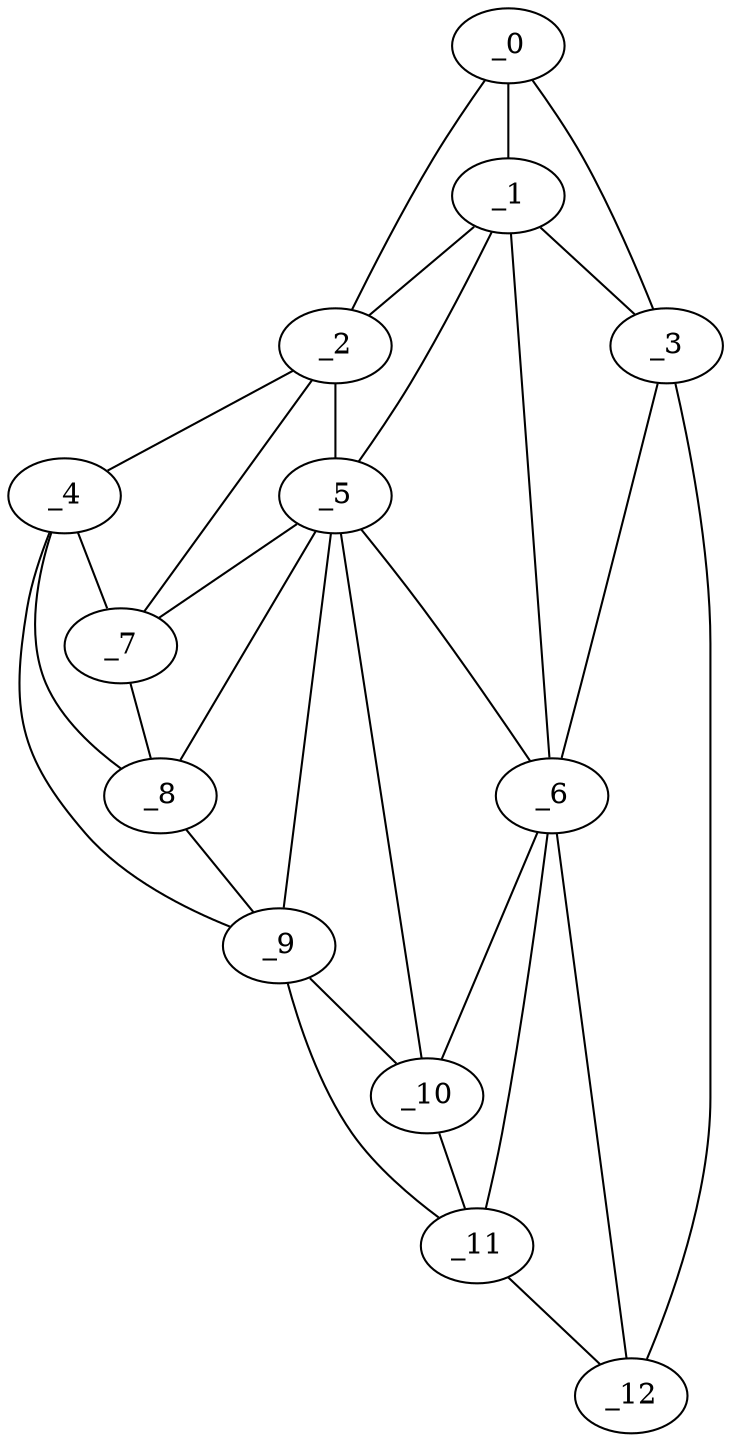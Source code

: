 graph "obj41__75.gxl" {
	_0	 [x=20,
		y=70];
	_1	 [x=33,
		y=65];
	_0 -- _1	 [valence=2];
	_2	 [x=36,
		y=7];
	_0 -- _2	 [valence=1];
	_3	 [x=39,
		y=125];
	_0 -- _3	 [valence=1];
	_1 -- _2	 [valence=2];
	_1 -- _3	 [valence=1];
	_5	 [x=75,
		y=36];
	_1 -- _5	 [valence=2];
	_6	 [x=75,
		y=73];
	_1 -- _6	 [valence=2];
	_4	 [x=73,
		y=6];
	_2 -- _4	 [valence=1];
	_2 -- _5	 [valence=1];
	_7	 [x=76,
		y=25];
	_2 -- _7	 [valence=1];
	_3 -- _6	 [valence=1];
	_12	 [x=110,
		y=118];
	_3 -- _12	 [valence=1];
	_4 -- _7	 [valence=1];
	_8	 [x=82,
		y=28];
	_4 -- _8	 [valence=2];
	_9	 [x=91,
		y=36];
	_4 -- _9	 [valence=1];
	_5 -- _6	 [valence=2];
	_5 -- _7	 [valence=2];
	_5 -- _8	 [valence=1];
	_5 -- _9	 [valence=1];
	_10	 [x=93,
		y=67];
	_5 -- _10	 [valence=2];
	_6 -- _10	 [valence=2];
	_11	 [x=110,
		y=86];
	_6 -- _11	 [valence=1];
	_6 -- _12	 [valence=2];
	_7 -- _8	 [valence=2];
	_8 -- _9	 [valence=1];
	_9 -- _10	 [valence=2];
	_9 -- _11	 [valence=1];
	_10 -- _11	 [valence=2];
	_11 -- _12	 [valence=1];
}
